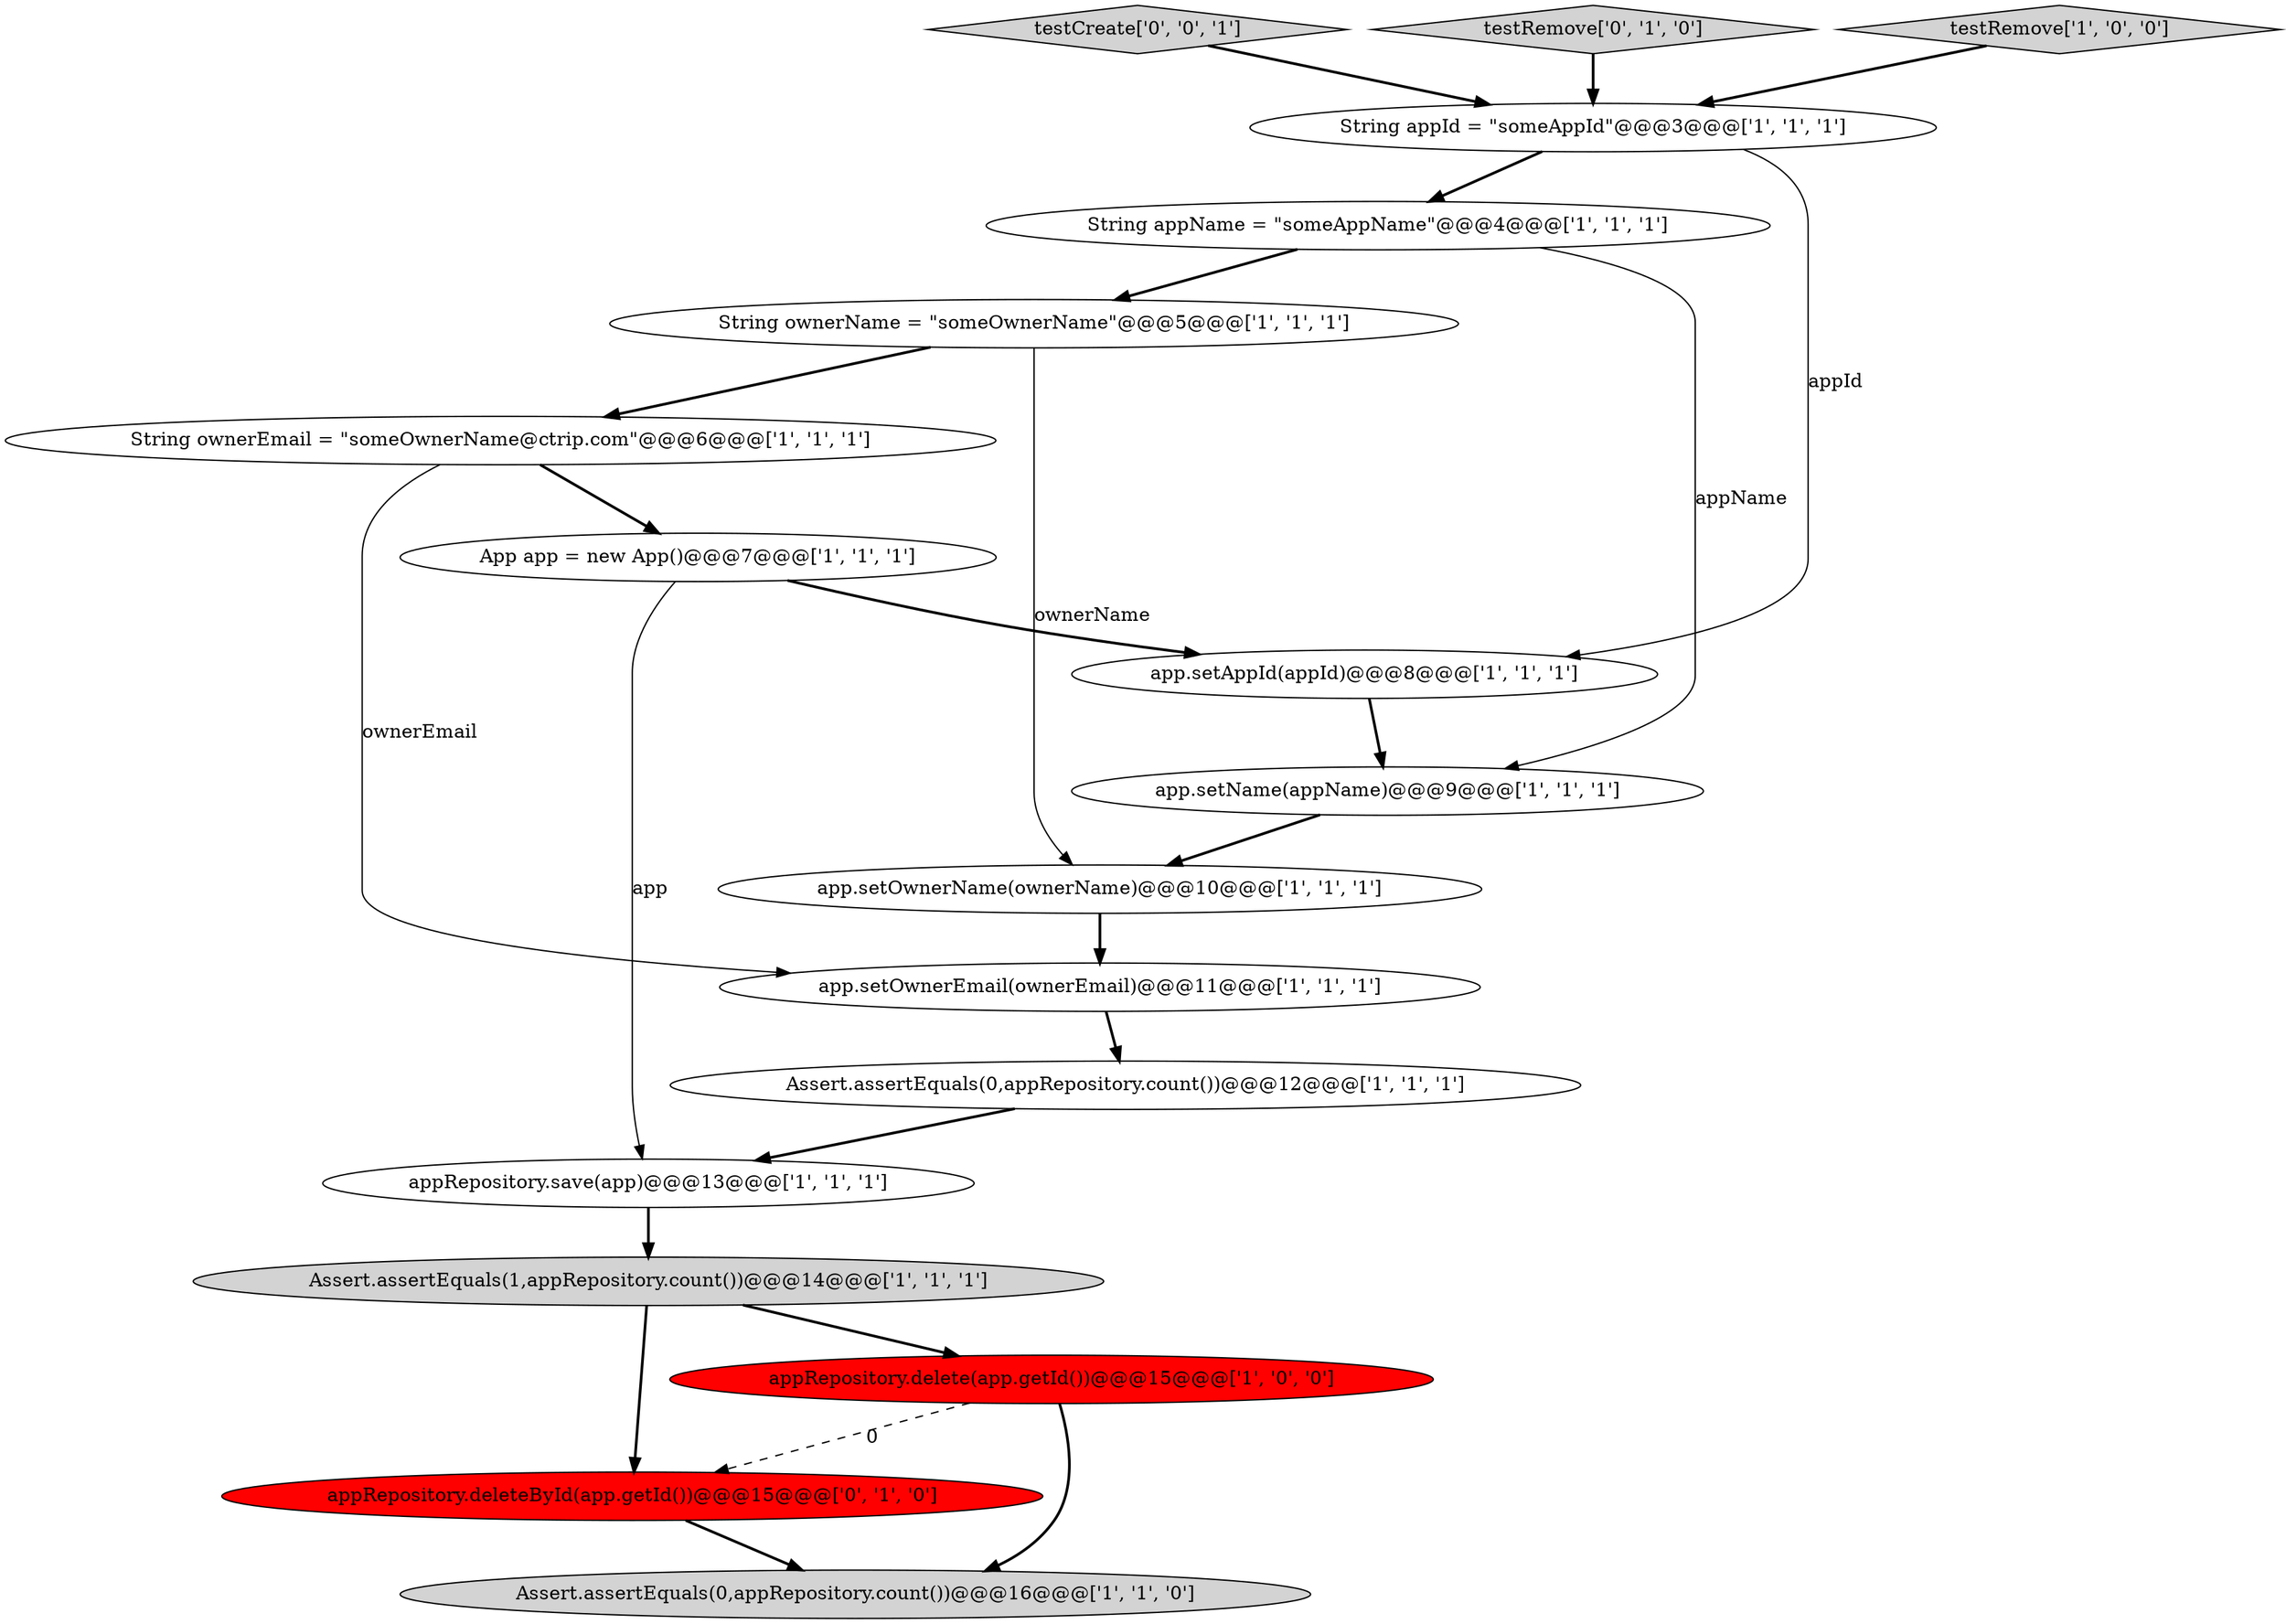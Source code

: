 digraph {
1 [style = filled, label = "String appName = \"someAppName\"@@@4@@@['1', '1', '1']", fillcolor = white, shape = ellipse image = "AAA0AAABBB1BBB"];
7 [style = filled, label = "String ownerName = \"someOwnerName\"@@@5@@@['1', '1', '1']", fillcolor = white, shape = ellipse image = "AAA0AAABBB1BBB"];
0 [style = filled, label = "app.setAppId(appId)@@@8@@@['1', '1', '1']", fillcolor = white, shape = ellipse image = "AAA0AAABBB1BBB"];
16 [style = filled, label = "appRepository.deleteById(app.getId())@@@15@@@['0', '1', '0']", fillcolor = red, shape = ellipse image = "AAA1AAABBB2BBB"];
6 [style = filled, label = "app.setName(appName)@@@9@@@['1', '1', '1']", fillcolor = white, shape = ellipse image = "AAA0AAABBB1BBB"];
17 [style = filled, label = "testCreate['0', '0', '1']", fillcolor = lightgray, shape = diamond image = "AAA0AAABBB3BBB"];
13 [style = filled, label = "String ownerEmail = \"someOwnerName@ctrip.com\"@@@6@@@['1', '1', '1']", fillcolor = white, shape = ellipse image = "AAA0AAABBB1BBB"];
15 [style = filled, label = "testRemove['0', '1', '0']", fillcolor = lightgray, shape = diamond image = "AAA0AAABBB2BBB"];
11 [style = filled, label = "appRepository.delete(app.getId())@@@15@@@['1', '0', '0']", fillcolor = red, shape = ellipse image = "AAA1AAABBB1BBB"];
8 [style = filled, label = "Assert.assertEquals(0,appRepository.count())@@@16@@@['1', '1', '0']", fillcolor = lightgray, shape = ellipse image = "AAA0AAABBB1BBB"];
2 [style = filled, label = "appRepository.save(app)@@@13@@@['1', '1', '1']", fillcolor = white, shape = ellipse image = "AAA0AAABBB1BBB"];
9 [style = filled, label = "app.setOwnerEmail(ownerEmail)@@@11@@@['1', '1', '1']", fillcolor = white, shape = ellipse image = "AAA0AAABBB1BBB"];
4 [style = filled, label = "Assert.assertEquals(0,appRepository.count())@@@12@@@['1', '1', '1']", fillcolor = white, shape = ellipse image = "AAA0AAABBB1BBB"];
14 [style = filled, label = "String appId = \"someAppId\"@@@3@@@['1', '1', '1']", fillcolor = white, shape = ellipse image = "AAA0AAABBB1BBB"];
12 [style = filled, label = "App app = new App()@@@7@@@['1', '1', '1']", fillcolor = white, shape = ellipse image = "AAA0AAABBB1BBB"];
3 [style = filled, label = "app.setOwnerName(ownerName)@@@10@@@['1', '1', '1']", fillcolor = white, shape = ellipse image = "AAA0AAABBB1BBB"];
5 [style = filled, label = "testRemove['1', '0', '0']", fillcolor = lightgray, shape = diamond image = "AAA0AAABBB1BBB"];
10 [style = filled, label = "Assert.assertEquals(1,appRepository.count())@@@14@@@['1', '1', '1']", fillcolor = lightgray, shape = ellipse image = "AAA0AAABBB1BBB"];
7->13 [style = bold, label=""];
6->3 [style = bold, label=""];
15->14 [style = bold, label=""];
16->8 [style = bold, label=""];
0->6 [style = bold, label=""];
11->16 [style = dashed, label="0"];
9->4 [style = bold, label=""];
14->0 [style = solid, label="appId"];
4->2 [style = bold, label=""];
5->14 [style = bold, label=""];
2->10 [style = bold, label=""];
12->0 [style = bold, label=""];
1->7 [style = bold, label=""];
14->1 [style = bold, label=""];
3->9 [style = bold, label=""];
13->12 [style = bold, label=""];
7->3 [style = solid, label="ownerName"];
10->16 [style = bold, label=""];
17->14 [style = bold, label=""];
13->9 [style = solid, label="ownerEmail"];
11->8 [style = bold, label=""];
1->6 [style = solid, label="appName"];
12->2 [style = solid, label="app"];
10->11 [style = bold, label=""];
}
